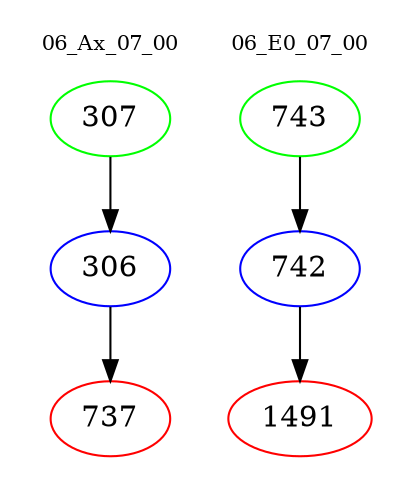 digraph{
subgraph cluster_0 {
color = white
label = "06_Ax_07_00";
fontsize=10;
T0_307 [label="307", color="green"]
T0_307 -> T0_306 [color="black"]
T0_306 [label="306", color="blue"]
T0_306 -> T0_737 [color="black"]
T0_737 [label="737", color="red"]
}
subgraph cluster_1 {
color = white
label = "06_E0_07_00";
fontsize=10;
T1_743 [label="743", color="green"]
T1_743 -> T1_742 [color="black"]
T1_742 [label="742", color="blue"]
T1_742 -> T1_1491 [color="black"]
T1_1491 [label="1491", color="red"]
}
}
